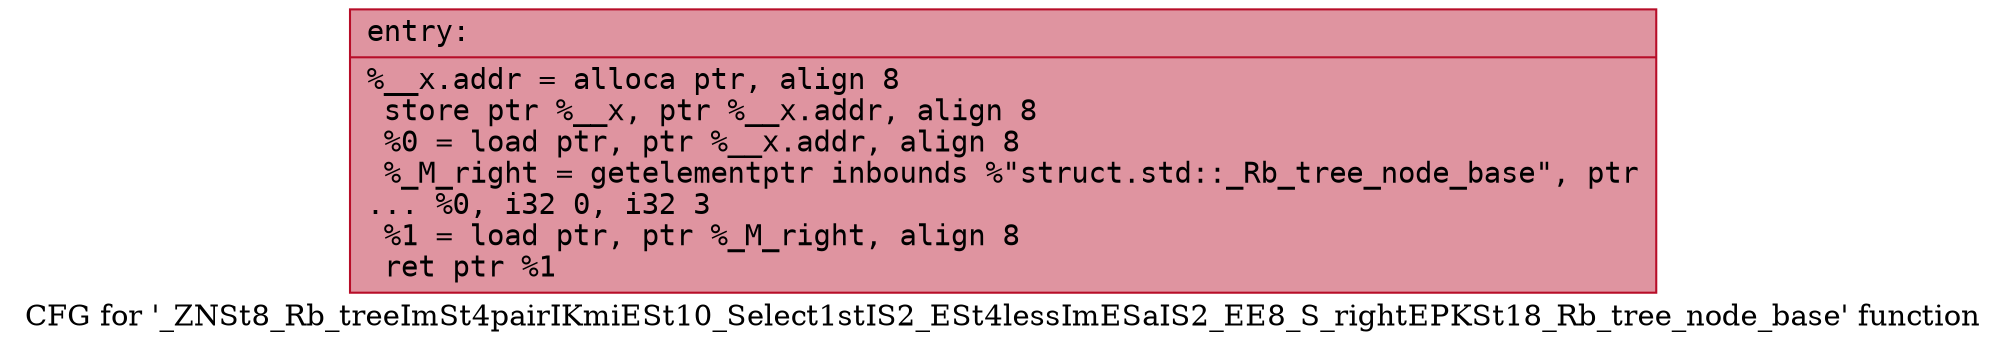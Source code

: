 digraph "CFG for '_ZNSt8_Rb_treeImSt4pairIKmiESt10_Select1stIS2_ESt4lessImESaIS2_EE8_S_rightEPKSt18_Rb_tree_node_base' function" {
	label="CFG for '_ZNSt8_Rb_treeImSt4pairIKmiESt10_Select1stIS2_ESt4lessImESaIS2_EE8_S_rightEPKSt18_Rb_tree_node_base' function";

	Node0x55dfe4c64e30 [shape=record,color="#b70d28ff", style=filled, fillcolor="#b70d2870" fontname="Courier",label="{entry:\l|  %__x.addr = alloca ptr, align 8\l  store ptr %__x, ptr %__x.addr, align 8\l  %0 = load ptr, ptr %__x.addr, align 8\l  %_M_right = getelementptr inbounds %\"struct.std::_Rb_tree_node_base\", ptr\l... %0, i32 0, i32 3\l  %1 = load ptr, ptr %_M_right, align 8\l  ret ptr %1\l}"];
}
